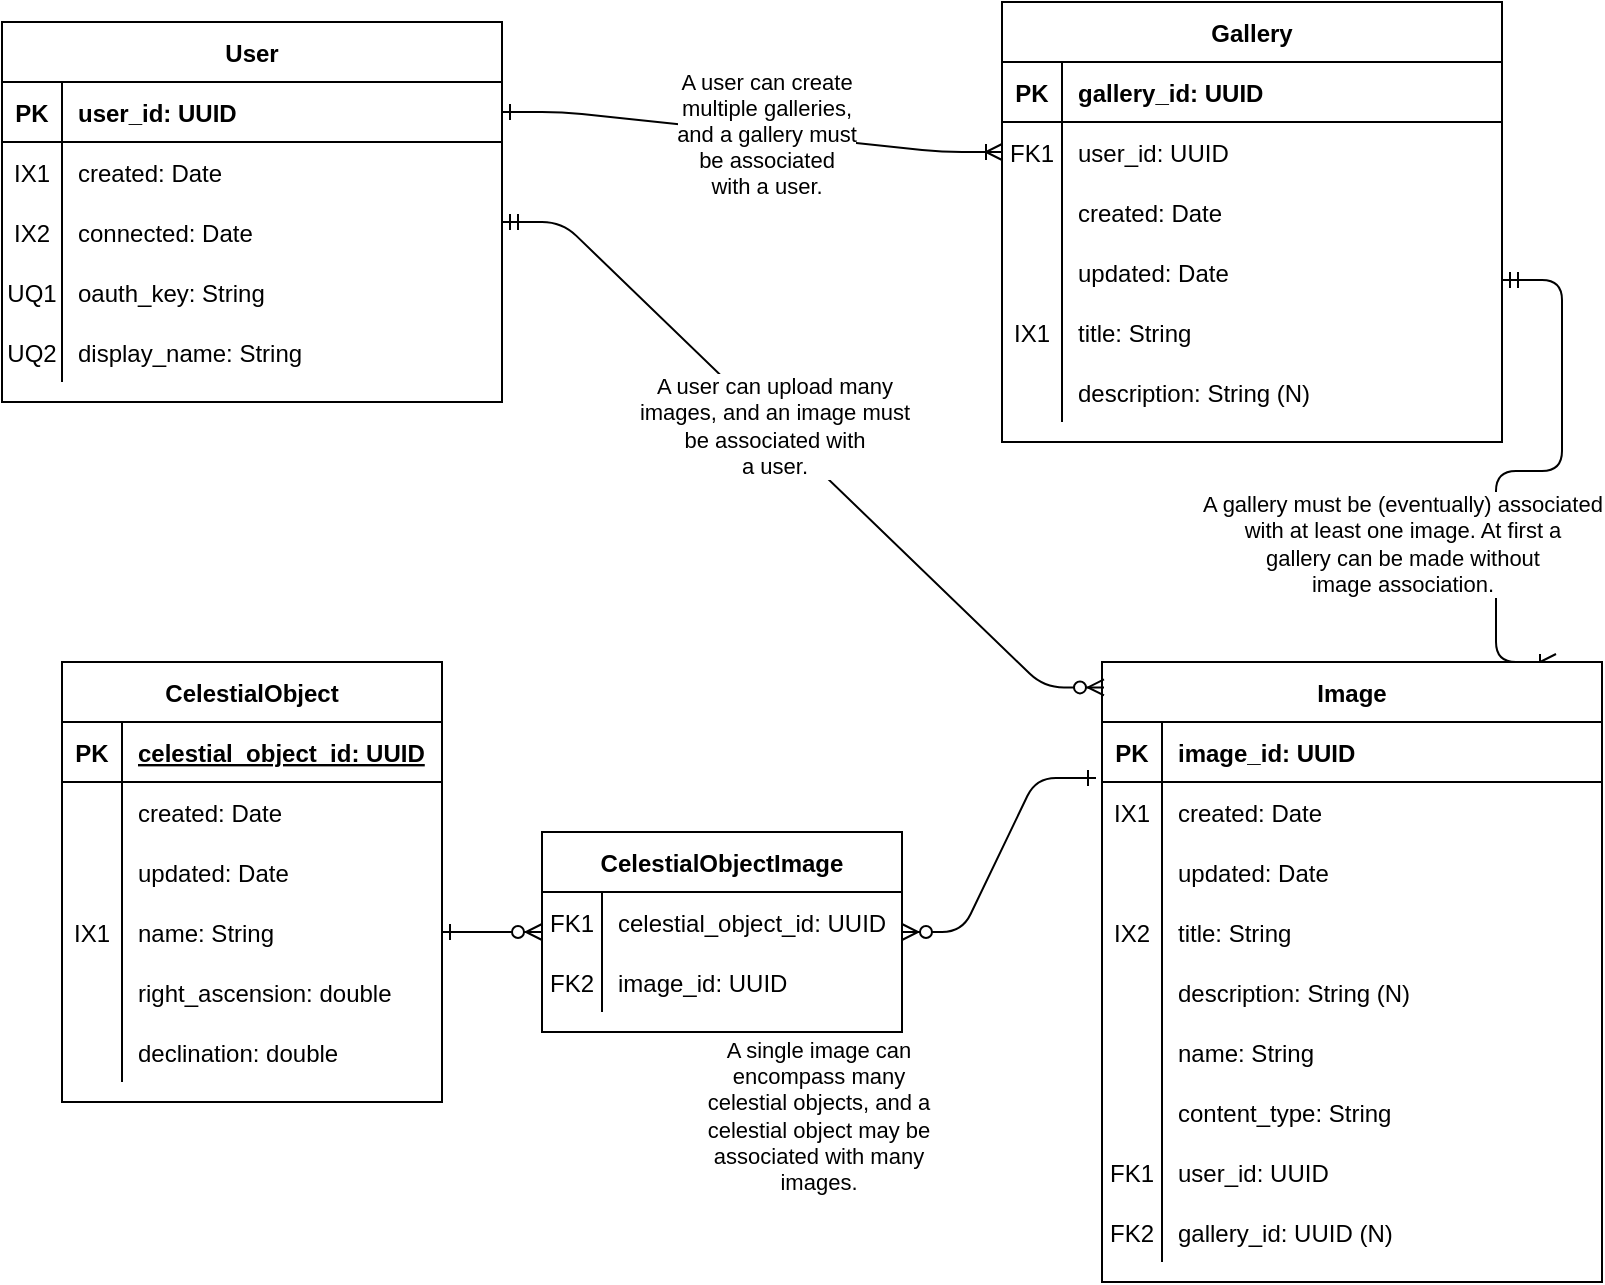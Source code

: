 <mxfile version="14.6.1" type="device"><diagram id="R2lEEEUBdFMjLlhIrx00" name="Page-1"><mxGraphModel dx="1662" dy="794" grid="1" gridSize="10" guides="1" tooltips="1" connect="1" arrows="1" fold="1" page="1" pageScale="1" pageWidth="850" pageHeight="1100" math="0" shadow="0" extFonts="Permanent Marker^https://fonts.googleapis.com/css?family=Permanent+Marker"><root><mxCell id="0"/><mxCell id="1" parent="0"/><mxCell id="C-vyLk0tnHw3VtMMgP7b-1" value="" style="edgeStyle=entityRelationEdgeStyle;endArrow=ERoneToMany;startArrow=ERone;endFill=0;startFill=0;entryX=0;entryY=0.5;entryDx=0;entryDy=0;" parent="1" source="C-vyLk0tnHw3VtMMgP7b-24" target="vLoRYLXbS6S1RseiI0QQ-37" edge="1"><mxGeometry width="100" height="100" relative="1" as="geometry"><mxPoint x="340" y="720" as="sourcePoint"/><mxPoint x="440" y="620" as="targetPoint"/></mxGeometry></mxCell><mxCell id="vLoRYLXbS6S1RseiI0QQ-40" value="&lt;div&gt;A user can create&lt;/div&gt;&lt;div&gt;multiple galleries,&lt;/div&gt;&lt;div&gt;and a gallery must&lt;/div&gt;&lt;div&gt;be associated&lt;/div&gt;&lt;div&gt;with a user.&lt;br&gt;&lt;/div&gt;" style="edgeLabel;html=1;align=center;verticalAlign=middle;resizable=0;points=[];" parent="C-vyLk0tnHw3VtMMgP7b-1" vertex="1" connectable="0"><mxGeometry x="0.053" relative="1" as="geometry"><mxPoint as="offset"/></mxGeometry></mxCell><mxCell id="C-vyLk0tnHw3VtMMgP7b-12" value="" style="edgeStyle=entityRelationEdgeStyle;endArrow=ERoneToMany;startArrow=ERmandOne;endFill=0;startFill=0;entryX=0.908;entryY=-0.003;entryDx=0;entryDy=0;entryPerimeter=0;" parent="1" edge="1"><mxGeometry width="100" height="100" relative="1" as="geometry"><mxPoint x="790" y="239.03" as="sourcePoint"/><mxPoint x="817" y="430.0" as="targetPoint"/></mxGeometry></mxCell><mxCell id="vLoRYLXbS6S1RseiI0QQ-46" value="&lt;div&gt;A gallery must be (eventually) associated&lt;/div&gt;&lt;div&gt;with at least one image. At first a&lt;/div&gt;&lt;div&gt;gallery can be made without&lt;/div&gt;&lt;div&gt;image association.&lt;/div&gt;" style="edgeLabel;html=1;align=center;verticalAlign=middle;resizable=0;points=[];" parent="C-vyLk0tnHw3VtMMgP7b-12" vertex="1" connectable="0"><mxGeometry x="0.116" y="1" relative="1" as="geometry"><mxPoint x="-48" y="35.97" as="offset"/></mxGeometry></mxCell><mxCell id="C-vyLk0tnHw3VtMMgP7b-2" value="Gallery" style="shape=table;startSize=30;container=1;collapsible=1;childLayout=tableLayout;fixedRows=1;rowLines=0;fontStyle=1;align=center;resizeLast=1;" parent="1" vertex="1"><mxGeometry x="540" y="100" width="250" height="220" as="geometry"/></mxCell><mxCell id="C-vyLk0tnHw3VtMMgP7b-3" value="" style="shape=partialRectangle;collapsible=0;dropTarget=0;pointerEvents=0;fillColor=none;points=[[0,0.5],[1,0.5]];portConstraint=eastwest;top=0;left=0;right=0;bottom=1;" parent="C-vyLk0tnHw3VtMMgP7b-2" vertex="1"><mxGeometry y="30" width="250" height="30" as="geometry"/></mxCell><mxCell id="C-vyLk0tnHw3VtMMgP7b-4" value="PK" style="shape=partialRectangle;overflow=hidden;connectable=0;fillColor=none;top=0;left=0;bottom=0;right=0;fontStyle=1;" parent="C-vyLk0tnHw3VtMMgP7b-3" vertex="1"><mxGeometry width="30" height="30" as="geometry"/></mxCell><mxCell id="C-vyLk0tnHw3VtMMgP7b-5" value="gallery_id: UUID" style="shape=partialRectangle;overflow=hidden;connectable=0;fillColor=none;top=0;left=0;bottom=0;right=0;align=left;spacingLeft=6;fontStyle=1;" parent="C-vyLk0tnHw3VtMMgP7b-3" vertex="1"><mxGeometry x="30" width="220" height="30" as="geometry"/></mxCell><mxCell id="vLoRYLXbS6S1RseiI0QQ-37" value="" style="shape=partialRectangle;collapsible=0;dropTarget=0;pointerEvents=0;fillColor=none;points=[[0,0.5],[1,0.5]];portConstraint=eastwest;top=0;left=0;right=0;bottom=0;" parent="C-vyLk0tnHw3VtMMgP7b-2" vertex="1"><mxGeometry y="60" width="250" height="30" as="geometry"/></mxCell><mxCell id="vLoRYLXbS6S1RseiI0QQ-38" value="FK1" style="shape=partialRectangle;overflow=hidden;connectable=0;fillColor=none;top=0;left=0;bottom=0;right=0;" parent="vLoRYLXbS6S1RseiI0QQ-37" vertex="1"><mxGeometry width="30" height="30" as="geometry"/></mxCell><mxCell id="vLoRYLXbS6S1RseiI0QQ-39" value="user_id: UUID" style="shape=partialRectangle;overflow=hidden;connectable=0;fillColor=none;top=0;left=0;bottom=0;right=0;align=left;spacingLeft=6;" parent="vLoRYLXbS6S1RseiI0QQ-37" vertex="1"><mxGeometry x="30" width="220" height="30" as="geometry"/></mxCell><mxCell id="C-vyLk0tnHw3VtMMgP7b-6" value="" style="shape=partialRectangle;collapsible=0;dropTarget=0;pointerEvents=0;fillColor=none;points=[[0,0.5],[1,0.5]];portConstraint=eastwest;top=0;left=0;right=0;bottom=0;" parent="C-vyLk0tnHw3VtMMgP7b-2" vertex="1"><mxGeometry y="90" width="250" height="30" as="geometry"/></mxCell><mxCell id="C-vyLk0tnHw3VtMMgP7b-7" value="" style="shape=partialRectangle;overflow=hidden;connectable=0;fillColor=none;top=0;left=0;bottom=0;right=0;" parent="C-vyLk0tnHw3VtMMgP7b-6" vertex="1"><mxGeometry width="30" height="30" as="geometry"/></mxCell><mxCell id="C-vyLk0tnHw3VtMMgP7b-8" value="created: Date" style="shape=partialRectangle;overflow=hidden;connectable=0;fillColor=none;top=0;left=0;bottom=0;right=0;align=left;spacingLeft=6;" parent="C-vyLk0tnHw3VtMMgP7b-6" vertex="1"><mxGeometry x="30" width="220" height="30" as="geometry"/></mxCell><mxCell id="C-vyLk0tnHw3VtMMgP7b-9" value="" style="shape=partialRectangle;collapsible=0;dropTarget=0;pointerEvents=0;fillColor=none;points=[[0,0.5],[1,0.5]];portConstraint=eastwest;top=0;left=0;right=0;bottom=0;" parent="C-vyLk0tnHw3VtMMgP7b-2" vertex="1"><mxGeometry y="120" width="250" height="30" as="geometry"/></mxCell><mxCell id="C-vyLk0tnHw3VtMMgP7b-10" value="" style="shape=partialRectangle;overflow=hidden;connectable=0;fillColor=none;top=0;left=0;bottom=0;right=0;" parent="C-vyLk0tnHw3VtMMgP7b-9" vertex="1"><mxGeometry width="30" height="30" as="geometry"/></mxCell><mxCell id="C-vyLk0tnHw3VtMMgP7b-11" value="updated: Date" style="shape=partialRectangle;overflow=hidden;connectable=0;fillColor=none;top=0;left=0;bottom=0;right=0;align=left;spacingLeft=6;" parent="C-vyLk0tnHw3VtMMgP7b-9" vertex="1"><mxGeometry x="30" width="220" height="30" as="geometry"/></mxCell><mxCell id="vLoRYLXbS6S1RseiI0QQ-13" value="" style="shape=partialRectangle;collapsible=0;dropTarget=0;pointerEvents=0;fillColor=none;points=[[0,0.5],[1,0.5]];portConstraint=eastwest;top=0;left=0;right=0;bottom=0;" parent="C-vyLk0tnHw3VtMMgP7b-2" vertex="1"><mxGeometry y="150" width="250" height="30" as="geometry"/></mxCell><mxCell id="vLoRYLXbS6S1RseiI0QQ-14" value="IX1" style="shape=partialRectangle;overflow=hidden;connectable=0;fillColor=none;top=0;left=0;bottom=0;right=0;" parent="vLoRYLXbS6S1RseiI0QQ-13" vertex="1"><mxGeometry width="30" height="30" as="geometry"/></mxCell><mxCell id="vLoRYLXbS6S1RseiI0QQ-15" value="title: String" style="shape=partialRectangle;overflow=hidden;connectable=0;fillColor=none;top=0;left=0;bottom=0;right=0;align=left;spacingLeft=6;" parent="vLoRYLXbS6S1RseiI0QQ-13" vertex="1"><mxGeometry x="30" width="220" height="30" as="geometry"/></mxCell><mxCell id="vLoRYLXbS6S1RseiI0QQ-16" value="" style="shape=partialRectangle;collapsible=0;dropTarget=0;pointerEvents=0;fillColor=none;points=[[0,0.5],[1,0.5]];portConstraint=eastwest;top=0;left=0;right=0;bottom=0;" parent="C-vyLk0tnHw3VtMMgP7b-2" vertex="1"><mxGeometry y="180" width="250" height="30" as="geometry"/></mxCell><mxCell id="vLoRYLXbS6S1RseiI0QQ-17" value="" style="shape=partialRectangle;overflow=hidden;connectable=0;fillColor=none;top=0;left=0;bottom=0;right=0;" parent="vLoRYLXbS6S1RseiI0QQ-16" vertex="1"><mxGeometry width="30" height="30" as="geometry"/></mxCell><mxCell id="vLoRYLXbS6S1RseiI0QQ-18" value="description: String (N)" style="shape=partialRectangle;overflow=hidden;connectable=0;fillColor=none;top=0;left=0;bottom=0;right=0;align=left;spacingLeft=6;" parent="vLoRYLXbS6S1RseiI0QQ-16" vertex="1"><mxGeometry x="30" width="220" height="30" as="geometry"/></mxCell><mxCell id="C-vyLk0tnHw3VtMMgP7b-13" value="Image" style="shape=table;startSize=30;container=1;collapsible=1;childLayout=tableLayout;fixedRows=1;rowLines=0;fontStyle=1;align=center;resizeLast=1;" parent="1" vertex="1"><mxGeometry x="590" y="430" width="250" height="310" as="geometry"/></mxCell><mxCell id="C-vyLk0tnHw3VtMMgP7b-14" value="" style="shape=partialRectangle;collapsible=0;dropTarget=0;pointerEvents=0;fillColor=none;points=[[0,0.5],[1,0.5]];portConstraint=eastwest;top=0;left=0;right=0;bottom=1;" parent="C-vyLk0tnHw3VtMMgP7b-13" vertex="1"><mxGeometry y="30" width="250" height="30" as="geometry"/></mxCell><mxCell id="C-vyLk0tnHw3VtMMgP7b-15" value="PK" style="shape=partialRectangle;overflow=hidden;connectable=0;fillColor=none;top=0;left=0;bottom=0;right=0;fontStyle=1;" parent="C-vyLk0tnHw3VtMMgP7b-14" vertex="1"><mxGeometry width="30" height="30" as="geometry"/></mxCell><mxCell id="C-vyLk0tnHw3VtMMgP7b-16" value="image_id: UUID" style="shape=partialRectangle;overflow=hidden;connectable=0;fillColor=none;top=0;left=0;bottom=0;right=0;align=left;spacingLeft=6;fontStyle=1;" parent="C-vyLk0tnHw3VtMMgP7b-14" vertex="1"><mxGeometry x="30" width="220" height="30" as="geometry"/></mxCell><mxCell id="C-vyLk0tnHw3VtMMgP7b-17" value="" style="shape=partialRectangle;collapsible=0;dropTarget=0;pointerEvents=0;fillColor=none;points=[[0,0.5],[1,0.5]];portConstraint=eastwest;top=0;left=0;right=0;bottom=0;" parent="C-vyLk0tnHw3VtMMgP7b-13" vertex="1"><mxGeometry y="60" width="250" height="30" as="geometry"/></mxCell><mxCell id="C-vyLk0tnHw3VtMMgP7b-18" value="IX1" style="shape=partialRectangle;overflow=hidden;connectable=0;fillColor=none;top=0;left=0;bottom=0;right=0;" parent="C-vyLk0tnHw3VtMMgP7b-17" vertex="1"><mxGeometry width="30" height="30" as="geometry"/></mxCell><mxCell id="C-vyLk0tnHw3VtMMgP7b-19" value="created: Date" style="shape=partialRectangle;overflow=hidden;connectable=0;fillColor=none;top=0;left=0;bottom=0;right=0;align=left;spacingLeft=6;" parent="C-vyLk0tnHw3VtMMgP7b-17" vertex="1"><mxGeometry x="30" width="220" height="30" as="geometry"/></mxCell><mxCell id="C-vyLk0tnHw3VtMMgP7b-20" value="" style="shape=partialRectangle;collapsible=0;dropTarget=0;pointerEvents=0;fillColor=none;points=[[0,0.5],[1,0.5]];portConstraint=eastwest;top=0;left=0;right=0;bottom=0;" parent="C-vyLk0tnHw3VtMMgP7b-13" vertex="1"><mxGeometry y="90" width="250" height="30" as="geometry"/></mxCell><mxCell id="C-vyLk0tnHw3VtMMgP7b-21" value="" style="shape=partialRectangle;overflow=hidden;connectable=0;fillColor=none;top=0;left=0;bottom=0;right=0;" parent="C-vyLk0tnHw3VtMMgP7b-20" vertex="1"><mxGeometry width="30" height="30" as="geometry"/></mxCell><mxCell id="C-vyLk0tnHw3VtMMgP7b-22" value="updated: Date" style="shape=partialRectangle;overflow=hidden;connectable=0;fillColor=none;top=0;left=0;bottom=0;right=0;align=left;spacingLeft=6;" parent="C-vyLk0tnHw3VtMMgP7b-20" vertex="1"><mxGeometry x="30" width="220" height="30" as="geometry"/></mxCell><mxCell id="vLoRYLXbS6S1RseiI0QQ-19" value="" style="shape=partialRectangle;collapsible=0;dropTarget=0;pointerEvents=0;fillColor=none;points=[[0,0.5],[1,0.5]];portConstraint=eastwest;top=0;left=0;right=0;bottom=0;" parent="C-vyLk0tnHw3VtMMgP7b-13" vertex="1"><mxGeometry y="120" width="250" height="30" as="geometry"/></mxCell><mxCell id="vLoRYLXbS6S1RseiI0QQ-20" value="IX2" style="shape=partialRectangle;overflow=hidden;connectable=0;fillColor=none;top=0;left=0;bottom=0;right=0;" parent="vLoRYLXbS6S1RseiI0QQ-19" vertex="1"><mxGeometry width="30" height="30" as="geometry"/></mxCell><mxCell id="vLoRYLXbS6S1RseiI0QQ-21" value="title: String" style="shape=partialRectangle;overflow=hidden;connectable=0;fillColor=none;top=0;left=0;bottom=0;right=0;align=left;spacingLeft=6;" parent="vLoRYLXbS6S1RseiI0QQ-19" vertex="1"><mxGeometry x="30" width="220" height="30" as="geometry"/></mxCell><mxCell id="vLoRYLXbS6S1RseiI0QQ-22" value="" style="shape=partialRectangle;collapsible=0;dropTarget=0;pointerEvents=0;fillColor=none;points=[[0,0.5],[1,0.5]];portConstraint=eastwest;top=0;left=0;right=0;bottom=0;" parent="C-vyLk0tnHw3VtMMgP7b-13" vertex="1"><mxGeometry y="150" width="250" height="30" as="geometry"/></mxCell><mxCell id="vLoRYLXbS6S1RseiI0QQ-23" value="" style="shape=partialRectangle;overflow=hidden;connectable=0;fillColor=none;top=0;left=0;bottom=0;right=0;" parent="vLoRYLXbS6S1RseiI0QQ-22" vertex="1"><mxGeometry width="30" height="30" as="geometry"/></mxCell><mxCell id="vLoRYLXbS6S1RseiI0QQ-24" value="description: String (N)" style="shape=partialRectangle;overflow=hidden;connectable=0;fillColor=none;top=0;left=0;bottom=0;right=0;align=left;spacingLeft=6;" parent="vLoRYLXbS6S1RseiI0QQ-22" vertex="1"><mxGeometry x="30" width="220" height="30" as="geometry"/></mxCell><mxCell id="vLoRYLXbS6S1RseiI0QQ-28" value="" style="shape=partialRectangle;collapsible=0;dropTarget=0;pointerEvents=0;fillColor=none;points=[[0,0.5],[1,0.5]];portConstraint=eastwest;top=0;left=0;right=0;bottom=0;" parent="C-vyLk0tnHw3VtMMgP7b-13" vertex="1"><mxGeometry y="180" width="250" height="30" as="geometry"/></mxCell><mxCell id="vLoRYLXbS6S1RseiI0QQ-29" value="" style="shape=partialRectangle;overflow=hidden;connectable=0;fillColor=none;top=0;left=0;bottom=0;right=0;" parent="vLoRYLXbS6S1RseiI0QQ-28" vertex="1"><mxGeometry width="30" height="30" as="geometry"/></mxCell><mxCell id="vLoRYLXbS6S1RseiI0QQ-30" value="name: String" style="shape=partialRectangle;overflow=hidden;connectable=0;fillColor=none;top=0;left=0;bottom=0;right=0;align=left;spacingLeft=6;" parent="vLoRYLXbS6S1RseiI0QQ-28" vertex="1"><mxGeometry x="30" width="220" height="30" as="geometry"/></mxCell><mxCell id="vLoRYLXbS6S1RseiI0QQ-34" value="" style="shape=partialRectangle;collapsible=0;dropTarget=0;pointerEvents=0;fillColor=none;points=[[0,0.5],[1,0.5]];portConstraint=eastwest;top=0;left=0;right=0;bottom=0;" parent="C-vyLk0tnHw3VtMMgP7b-13" vertex="1"><mxGeometry y="210" width="250" height="30" as="geometry"/></mxCell><mxCell id="vLoRYLXbS6S1RseiI0QQ-35" value="" style="shape=partialRectangle;overflow=hidden;connectable=0;fillColor=none;top=0;left=0;bottom=0;right=0;" parent="vLoRYLXbS6S1RseiI0QQ-34" vertex="1"><mxGeometry width="30" height="30" as="geometry"/></mxCell><mxCell id="vLoRYLXbS6S1RseiI0QQ-36" value="content_type: String" style="shape=partialRectangle;overflow=hidden;connectable=0;fillColor=none;top=0;left=0;bottom=0;right=0;align=left;spacingLeft=6;" parent="vLoRYLXbS6S1RseiI0QQ-34" vertex="1"><mxGeometry x="30" width="220" height="30" as="geometry"/></mxCell><mxCell id="vLoRYLXbS6S1RseiI0QQ-42" value="" style="shape=partialRectangle;collapsible=0;dropTarget=0;pointerEvents=0;fillColor=none;points=[[0,0.5],[1,0.5]];portConstraint=eastwest;top=0;left=0;right=0;bottom=0;" parent="C-vyLk0tnHw3VtMMgP7b-13" vertex="1"><mxGeometry y="240" width="250" height="30" as="geometry"/></mxCell><mxCell id="vLoRYLXbS6S1RseiI0QQ-43" value="FK1" style="shape=partialRectangle;overflow=hidden;connectable=0;fillColor=none;top=0;left=0;bottom=0;right=0;" parent="vLoRYLXbS6S1RseiI0QQ-42" vertex="1"><mxGeometry width="30" height="30" as="geometry"/></mxCell><mxCell id="vLoRYLXbS6S1RseiI0QQ-44" value="user_id: UUID" style="shape=partialRectangle;overflow=hidden;connectable=0;fillColor=none;top=0;left=0;bottom=0;right=0;align=left;spacingLeft=6;" parent="vLoRYLXbS6S1RseiI0QQ-42" vertex="1"><mxGeometry x="30" width="220" height="30" as="geometry"/></mxCell><mxCell id="vLoRYLXbS6S1RseiI0QQ-47" value="" style="shape=partialRectangle;collapsible=0;dropTarget=0;pointerEvents=0;fillColor=none;points=[[0,0.5],[1,0.5]];portConstraint=eastwest;top=0;left=0;right=0;bottom=0;" parent="C-vyLk0tnHw3VtMMgP7b-13" vertex="1"><mxGeometry y="270" width="250" height="30" as="geometry"/></mxCell><mxCell id="vLoRYLXbS6S1RseiI0QQ-48" value="FK2" style="shape=partialRectangle;overflow=hidden;connectable=0;fillColor=none;top=0;left=0;bottom=0;right=0;" parent="vLoRYLXbS6S1RseiI0QQ-47" vertex="1"><mxGeometry width="30" height="30" as="geometry"/></mxCell><mxCell id="vLoRYLXbS6S1RseiI0QQ-49" value="gallery_id: UUID (N)" style="shape=partialRectangle;overflow=hidden;connectable=0;fillColor=none;top=0;left=0;bottom=0;right=0;align=left;spacingLeft=6;" parent="vLoRYLXbS6S1RseiI0QQ-47" vertex="1"><mxGeometry x="30" width="220" height="30" as="geometry"/></mxCell><mxCell id="C-vyLk0tnHw3VtMMgP7b-23" value="User" style="shape=table;startSize=30;container=1;collapsible=1;childLayout=tableLayout;fixedRows=1;rowLines=0;fontStyle=1;align=center;resizeLast=1;" parent="1" vertex="1"><mxGeometry x="40" y="110" width="250" height="190" as="geometry"/></mxCell><mxCell id="C-vyLk0tnHw3VtMMgP7b-24" value="" style="shape=partialRectangle;collapsible=0;dropTarget=0;pointerEvents=0;fillColor=none;points=[[0,0.5],[1,0.5]];portConstraint=eastwest;top=0;left=0;right=0;bottom=1;" parent="C-vyLk0tnHw3VtMMgP7b-23" vertex="1"><mxGeometry y="30" width="250" height="30" as="geometry"/></mxCell><mxCell id="C-vyLk0tnHw3VtMMgP7b-25" value="PK" style="shape=partialRectangle;overflow=hidden;connectable=0;fillColor=none;top=0;left=0;bottom=0;right=0;fontStyle=1;" parent="C-vyLk0tnHw3VtMMgP7b-24" vertex="1"><mxGeometry width="30" height="30" as="geometry"/></mxCell><mxCell id="C-vyLk0tnHw3VtMMgP7b-26" value="user_id: UUID " style="shape=partialRectangle;overflow=hidden;connectable=0;fillColor=none;top=0;left=0;bottom=0;right=0;align=left;spacingLeft=6;fontStyle=1;" parent="C-vyLk0tnHw3VtMMgP7b-24" vertex="1"><mxGeometry x="30" width="220" height="30" as="geometry"/></mxCell><mxCell id="C-vyLk0tnHw3VtMMgP7b-27" value="" style="shape=partialRectangle;collapsible=0;dropTarget=0;pointerEvents=0;fillColor=none;points=[[0,0.5],[1,0.5]];portConstraint=eastwest;top=0;left=0;right=0;bottom=0;" parent="C-vyLk0tnHw3VtMMgP7b-23" vertex="1"><mxGeometry y="60" width="250" height="30" as="geometry"/></mxCell><mxCell id="C-vyLk0tnHw3VtMMgP7b-28" value="IX1" style="shape=partialRectangle;overflow=hidden;connectable=0;fillColor=none;top=0;left=0;bottom=0;right=0;" parent="C-vyLk0tnHw3VtMMgP7b-27" vertex="1"><mxGeometry width="30" height="30" as="geometry"/></mxCell><mxCell id="C-vyLk0tnHw3VtMMgP7b-29" value="created: Date" style="shape=partialRectangle;overflow=hidden;connectable=0;fillColor=none;top=0;left=0;bottom=0;right=0;align=left;spacingLeft=6;" parent="C-vyLk0tnHw3VtMMgP7b-27" vertex="1"><mxGeometry x="30" width="220" height="30" as="geometry"/></mxCell><mxCell id="vLoRYLXbS6S1RseiI0QQ-4" value="" style="shape=partialRectangle;collapsible=0;dropTarget=0;pointerEvents=0;fillColor=none;points=[[0,0.5],[1,0.5]];portConstraint=eastwest;top=0;left=0;right=0;bottom=0;" parent="C-vyLk0tnHw3VtMMgP7b-23" vertex="1"><mxGeometry y="90" width="250" height="30" as="geometry"/></mxCell><mxCell id="vLoRYLXbS6S1RseiI0QQ-5" value="IX2" style="shape=partialRectangle;overflow=hidden;connectable=0;fillColor=none;top=0;left=0;bottom=0;right=0;" parent="vLoRYLXbS6S1RseiI0QQ-4" vertex="1"><mxGeometry width="30" height="30" as="geometry"/></mxCell><mxCell id="vLoRYLXbS6S1RseiI0QQ-6" value="connected: Date" style="shape=partialRectangle;overflow=hidden;connectable=0;fillColor=none;top=0;left=0;bottom=0;right=0;align=left;spacingLeft=6;" parent="vLoRYLXbS6S1RseiI0QQ-4" vertex="1"><mxGeometry x="30" width="220" height="30" as="geometry"/></mxCell><mxCell id="vLoRYLXbS6S1RseiI0QQ-7" value="" style="shape=partialRectangle;collapsible=0;dropTarget=0;pointerEvents=0;fillColor=none;points=[[0,0.5],[1,0.5]];portConstraint=eastwest;top=0;left=0;right=0;bottom=0;" parent="C-vyLk0tnHw3VtMMgP7b-23" vertex="1"><mxGeometry y="120" width="250" height="30" as="geometry"/></mxCell><mxCell id="vLoRYLXbS6S1RseiI0QQ-8" value="UQ1" style="shape=partialRectangle;overflow=hidden;connectable=0;fillColor=none;top=0;left=0;bottom=0;right=0;" parent="vLoRYLXbS6S1RseiI0QQ-7" vertex="1"><mxGeometry width="30" height="30" as="geometry"/></mxCell><mxCell id="vLoRYLXbS6S1RseiI0QQ-9" value="oauth_key: String" style="shape=partialRectangle;overflow=hidden;connectable=0;fillColor=none;top=0;left=0;bottom=0;right=0;align=left;spacingLeft=6;" parent="vLoRYLXbS6S1RseiI0QQ-7" vertex="1"><mxGeometry x="30" width="220" height="30" as="geometry"/></mxCell><mxCell id="vLoRYLXbS6S1RseiI0QQ-10" value="" style="shape=partialRectangle;collapsible=0;dropTarget=0;pointerEvents=0;fillColor=none;points=[[0,0.5],[1,0.5]];portConstraint=eastwest;top=0;left=0;right=0;bottom=0;" parent="C-vyLk0tnHw3VtMMgP7b-23" vertex="1"><mxGeometry y="150" width="250" height="30" as="geometry"/></mxCell><mxCell id="vLoRYLXbS6S1RseiI0QQ-11" value="UQ2" style="shape=partialRectangle;overflow=hidden;connectable=0;fillColor=none;top=0;left=0;bottom=0;right=0;" parent="vLoRYLXbS6S1RseiI0QQ-10" vertex="1"><mxGeometry width="30" height="30" as="geometry"/></mxCell><mxCell id="vLoRYLXbS6S1RseiI0QQ-12" value="display_name: String" style="shape=partialRectangle;overflow=hidden;connectable=0;fillColor=none;top=0;left=0;bottom=0;right=0;align=left;spacingLeft=6;" parent="vLoRYLXbS6S1RseiI0QQ-10" vertex="1"><mxGeometry x="30" width="220" height="30" as="geometry"/></mxCell><mxCell id="vLoRYLXbS6S1RseiI0QQ-41" value="" style="edgeStyle=entityRelationEdgeStyle;fontSize=12;html=1;endArrow=ERzeroToMany;startArrow=ERmandOne;entryX=0.004;entryY=0.041;entryDx=0;entryDy=0;entryPerimeter=0;" parent="1" target="C-vyLk0tnHw3VtMMgP7b-13" edge="1"><mxGeometry width="100" height="100" relative="1" as="geometry"><mxPoint x="290" y="210" as="sourcePoint"/><mxPoint x="470" y="390" as="targetPoint"/></mxGeometry></mxCell><mxCell id="vLoRYLXbS6S1RseiI0QQ-45" value="&lt;div&gt;A user can upload many&lt;/div&gt;&lt;div&gt;images, and an image must&lt;/div&gt;&lt;div&gt;be associated with&lt;/div&gt;&lt;div&gt;a user.&lt;br&gt;&lt;/div&gt;" style="edgeLabel;html=1;align=center;verticalAlign=middle;resizable=0;points=[];" parent="vLoRYLXbS6S1RseiI0QQ-41" vertex="1" connectable="0"><mxGeometry x="-0.105" relative="1" as="geometry"><mxPoint as="offset"/></mxGeometry></mxCell><mxCell id="vLoRYLXbS6S1RseiI0QQ-62" value="CelestialObject" style="shape=table;startSize=30;container=1;collapsible=1;childLayout=tableLayout;fixedRows=1;rowLines=0;fontStyle=1;align=center;resizeLast=1;" parent="1" vertex="1"><mxGeometry x="70" y="430" width="190" height="220" as="geometry"/></mxCell><mxCell id="vLoRYLXbS6S1RseiI0QQ-63" value="" style="shape=partialRectangle;collapsible=0;dropTarget=0;pointerEvents=0;fillColor=none;top=0;left=0;bottom=1;right=0;points=[[0,0.5],[1,0.5]];portConstraint=eastwest;" parent="vLoRYLXbS6S1RseiI0QQ-62" vertex="1"><mxGeometry y="30" width="190" height="30" as="geometry"/></mxCell><mxCell id="vLoRYLXbS6S1RseiI0QQ-64" value="PK" style="shape=partialRectangle;connectable=0;fillColor=none;top=0;left=0;bottom=0;right=0;fontStyle=1;overflow=hidden;" parent="vLoRYLXbS6S1RseiI0QQ-63" vertex="1"><mxGeometry width="30" height="30" as="geometry"/></mxCell><mxCell id="vLoRYLXbS6S1RseiI0QQ-65" value="celestial_object_id: UUID" style="shape=partialRectangle;connectable=0;fillColor=none;top=0;left=0;bottom=0;right=0;align=left;spacingLeft=6;fontStyle=5;overflow=hidden;" parent="vLoRYLXbS6S1RseiI0QQ-63" vertex="1"><mxGeometry x="30" width="160" height="30" as="geometry"/></mxCell><mxCell id="vLoRYLXbS6S1RseiI0QQ-106" value="" style="shape=partialRectangle;collapsible=0;dropTarget=0;pointerEvents=0;fillColor=none;points=[[0,0.5],[1,0.5]];portConstraint=eastwest;top=0;left=0;right=0;bottom=0;" parent="vLoRYLXbS6S1RseiI0QQ-62" vertex="1"><mxGeometry y="60" width="190" height="30" as="geometry"/></mxCell><mxCell id="vLoRYLXbS6S1RseiI0QQ-107" value="" style="shape=partialRectangle;overflow=hidden;connectable=0;fillColor=none;top=0;left=0;bottom=0;right=0;" parent="vLoRYLXbS6S1RseiI0QQ-106" vertex="1"><mxGeometry width="30" height="30" as="geometry"/></mxCell><mxCell id="vLoRYLXbS6S1RseiI0QQ-108" value="created: Date" style="shape=partialRectangle;overflow=hidden;connectable=0;fillColor=none;top=0;left=0;bottom=0;right=0;align=left;spacingLeft=6;" parent="vLoRYLXbS6S1RseiI0QQ-106" vertex="1"><mxGeometry x="30" width="160" height="30" as="geometry"/></mxCell><mxCell id="mfmMseZ4a-xkdIj7o6Ia-1" value="" style="shape=partialRectangle;collapsible=0;dropTarget=0;pointerEvents=0;fillColor=none;points=[[0,0.5],[1,0.5]];portConstraint=eastwest;top=0;left=0;right=0;bottom=0;" parent="vLoRYLXbS6S1RseiI0QQ-62" vertex="1"><mxGeometry y="90" width="190" height="30" as="geometry"/></mxCell><mxCell id="mfmMseZ4a-xkdIj7o6Ia-2" value="" style="shape=partialRectangle;overflow=hidden;connectable=0;fillColor=none;top=0;left=0;bottom=0;right=0;" parent="mfmMseZ4a-xkdIj7o6Ia-1" vertex="1"><mxGeometry width="30" height="30" as="geometry"/></mxCell><mxCell id="mfmMseZ4a-xkdIj7o6Ia-3" value="updated: Date" style="shape=partialRectangle;overflow=hidden;connectable=0;fillColor=none;top=0;left=0;bottom=0;right=0;align=left;spacingLeft=6;" parent="mfmMseZ4a-xkdIj7o6Ia-1" vertex="1"><mxGeometry x="30" width="160" height="30" as="geometry"/></mxCell><mxCell id="vLoRYLXbS6S1RseiI0QQ-66" value="" style="shape=partialRectangle;collapsible=0;dropTarget=0;pointerEvents=0;fillColor=none;top=0;left=0;bottom=0;right=0;points=[[0,0.5],[1,0.5]];portConstraint=eastwest;" parent="vLoRYLXbS6S1RseiI0QQ-62" vertex="1"><mxGeometry y="120" width="190" height="30" as="geometry"/></mxCell><mxCell id="vLoRYLXbS6S1RseiI0QQ-67" value="IX1" style="shape=partialRectangle;connectable=0;fillColor=none;top=0;left=0;bottom=0;right=0;editable=1;overflow=hidden;" parent="vLoRYLXbS6S1RseiI0QQ-66" vertex="1"><mxGeometry width="30" height="30" as="geometry"/></mxCell><mxCell id="vLoRYLXbS6S1RseiI0QQ-68" value="name: String" style="shape=partialRectangle;connectable=0;fillColor=none;top=0;left=0;bottom=0;right=0;align=left;spacingLeft=6;overflow=hidden;" parent="vLoRYLXbS6S1RseiI0QQ-66" vertex="1"><mxGeometry x="30" width="160" height="30" as="geometry"/></mxCell><mxCell id="vLoRYLXbS6S1RseiI0QQ-91" value="" style="shape=partialRectangle;collapsible=0;dropTarget=0;pointerEvents=0;fillColor=none;points=[[0,0.5],[1,0.5]];portConstraint=eastwest;top=0;left=0;right=0;bottom=0;" parent="vLoRYLXbS6S1RseiI0QQ-62" vertex="1"><mxGeometry y="150" width="190" height="30" as="geometry"/></mxCell><mxCell id="vLoRYLXbS6S1RseiI0QQ-92" value="" style="shape=partialRectangle;overflow=hidden;connectable=0;fillColor=none;top=0;left=0;bottom=0;right=0;" parent="vLoRYLXbS6S1RseiI0QQ-91" vertex="1"><mxGeometry width="30" height="30" as="geometry"/></mxCell><mxCell id="vLoRYLXbS6S1RseiI0QQ-93" value="right_ascension: double " style="shape=partialRectangle;overflow=hidden;connectable=0;fillColor=none;top=0;left=0;bottom=0;right=0;align=left;spacingLeft=6;" parent="vLoRYLXbS6S1RseiI0QQ-91" vertex="1"><mxGeometry x="30" width="160" height="30" as="geometry"/></mxCell><mxCell id="vLoRYLXbS6S1RseiI0QQ-94" value="" style="shape=partialRectangle;collapsible=0;dropTarget=0;pointerEvents=0;fillColor=none;points=[[0,0.5],[1,0.5]];portConstraint=eastwest;top=0;left=0;right=0;bottom=0;" parent="vLoRYLXbS6S1RseiI0QQ-62" vertex="1"><mxGeometry y="180" width="190" height="30" as="geometry"/></mxCell><mxCell id="vLoRYLXbS6S1RseiI0QQ-95" value="" style="shape=partialRectangle;overflow=hidden;connectable=0;fillColor=none;top=0;left=0;bottom=0;right=0;" parent="vLoRYLXbS6S1RseiI0QQ-94" vertex="1"><mxGeometry width="30" height="30" as="geometry"/></mxCell><mxCell id="vLoRYLXbS6S1RseiI0QQ-96" value="declination: double " style="shape=partialRectangle;overflow=hidden;connectable=0;fillColor=none;top=0;left=0;bottom=0;right=0;align=left;spacingLeft=6;" parent="vLoRYLXbS6S1RseiI0QQ-94" vertex="1"><mxGeometry x="30" width="160" height="30" as="geometry"/></mxCell><mxCell id="vLoRYLXbS6S1RseiI0QQ-89" value="" style="edgeStyle=entityRelationEdgeStyle;fontSize=12;html=1;endArrow=ERzeroToMany;startArrow=ERone;exitX=1;exitY=0.5;exitDx=0;exitDy=0;entryX=0;entryY=0.5;entryDx=0;entryDy=0;startFill=0;endFill=1;" parent="1" source="vLoRYLXbS6S1RseiI0QQ-66" target="FaBtljBuWXa_D5TBV7z9-1" edge="1"><mxGeometry width="100" height="100" relative="1" as="geometry"><mxPoint x="250" y="710" as="sourcePoint"/><mxPoint x="350" y="610" as="targetPoint"/></mxGeometry></mxCell><mxCell id="vLoRYLXbS6S1RseiI0QQ-90" value="&lt;div&gt;A single image can&lt;/div&gt;&lt;div&gt;encompass many&lt;/div&gt;&lt;div&gt;celestial objects, and a &lt;br&gt;&lt;/div&gt;&lt;div&gt;celestial object may be&lt;/div&gt;&lt;div&gt;associated with many&lt;/div&gt;&lt;div&gt;images.&lt;br&gt;&lt;/div&gt;" style="edgeLabel;html=1;align=center;verticalAlign=middle;resizable=0;points=[];" parent="vLoRYLXbS6S1RseiI0QQ-89" vertex="1" connectable="0"><mxGeometry x="-0.127" y="1" relative="1" as="geometry"><mxPoint x="158" y="91" as="offset"/></mxGeometry></mxCell><mxCell id="FaBtljBuWXa_D5TBV7z9-1" value="CelestialObjectImage" style="shape=table;startSize=30;container=1;collapsible=1;childLayout=tableLayout;fixedRows=1;rowLines=0;fontStyle=1;align=center;resizeLast=1;" parent="1" vertex="1"><mxGeometry x="310" y="515" width="180" height="100" as="geometry"/></mxCell><mxCell id="FaBtljBuWXa_D5TBV7z9-5" value="" style="shape=partialRectangle;collapsible=0;dropTarget=0;pointerEvents=0;fillColor=none;top=0;left=0;bottom=0;right=0;points=[[0,0.5],[1,0.5]];portConstraint=eastwest;" parent="FaBtljBuWXa_D5TBV7z9-1" vertex="1"><mxGeometry y="30" width="180" height="30" as="geometry"/></mxCell><mxCell id="FaBtljBuWXa_D5TBV7z9-6" value="FK1" style="shape=partialRectangle;connectable=0;fillColor=none;top=0;left=0;bottom=0;right=0;editable=1;overflow=hidden;" parent="FaBtljBuWXa_D5TBV7z9-5" vertex="1"><mxGeometry width="30" height="30" as="geometry"/></mxCell><mxCell id="FaBtljBuWXa_D5TBV7z9-7" value="celestial_object_id: UUID" style="shape=partialRectangle;connectable=0;fillColor=none;top=0;left=0;bottom=0;right=0;align=left;spacingLeft=6;overflow=hidden;" parent="FaBtljBuWXa_D5TBV7z9-5" vertex="1"><mxGeometry x="30" width="150" height="30" as="geometry"/></mxCell><mxCell id="FaBtljBuWXa_D5TBV7z9-8" value="" style="shape=partialRectangle;collapsible=0;dropTarget=0;pointerEvents=0;fillColor=none;top=0;left=0;bottom=0;right=0;points=[[0,0.5],[1,0.5]];portConstraint=eastwest;" parent="FaBtljBuWXa_D5TBV7z9-1" vertex="1"><mxGeometry y="60" width="180" height="30" as="geometry"/></mxCell><mxCell id="FaBtljBuWXa_D5TBV7z9-9" value="FK2" style="shape=partialRectangle;connectable=0;fillColor=none;top=0;left=0;bottom=0;right=0;editable=1;overflow=hidden;" parent="FaBtljBuWXa_D5TBV7z9-8" vertex="1"><mxGeometry width="30" height="30" as="geometry"/></mxCell><mxCell id="FaBtljBuWXa_D5TBV7z9-10" value="image_id: UUID" style="shape=partialRectangle;connectable=0;fillColor=none;top=0;left=0;bottom=0;right=0;align=left;spacingLeft=6;overflow=hidden;" parent="FaBtljBuWXa_D5TBV7z9-8" vertex="1"><mxGeometry x="30" width="150" height="30" as="geometry"/></mxCell><mxCell id="FaBtljBuWXa_D5TBV7z9-14" value="" style="edgeStyle=entityRelationEdgeStyle;fontSize=12;html=1;endArrow=ERone;startArrow=ERzeroToMany;exitX=1;exitY=0.5;exitDx=0;exitDy=0;startFill=1;endFill=0;entryX=-0.012;entryY=-0.067;entryDx=0;entryDy=0;entryPerimeter=0;" parent="1" source="FaBtljBuWXa_D5TBV7z9-1" target="C-vyLk0tnHw3VtMMgP7b-17" edge="1"><mxGeometry width="100" height="100" relative="1" as="geometry"><mxPoint x="200" y="640" as="sourcePoint"/><mxPoint x="540" y="600" as="targetPoint"/></mxGeometry></mxCell></root></mxGraphModel></diagram></mxfile>